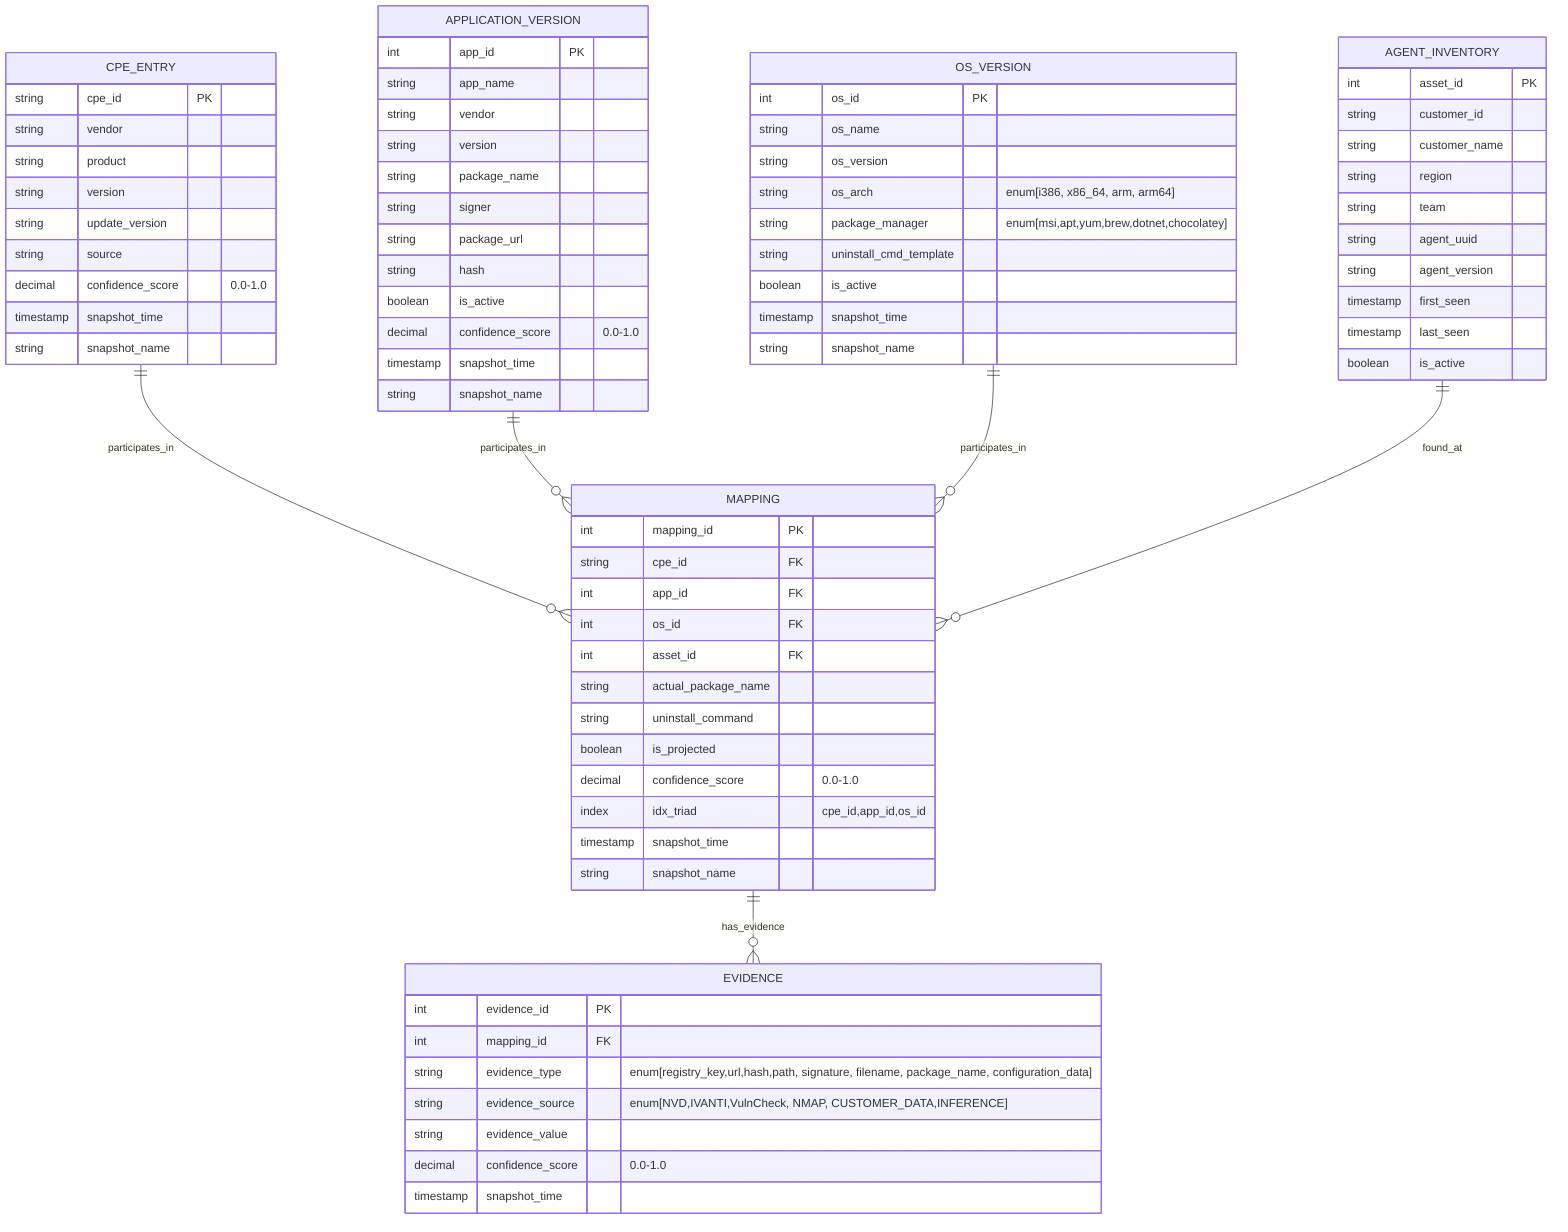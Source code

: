 erDiagram
    CPE_ENTRY ||--o{ MAPPING : participates_in
    APPLICATION_VERSION ||--o{ MAPPING : participates_in
    OS_VERSION ||--o{ MAPPING : participates_in
    MAPPING ||--o{ EVIDENCE : has_evidence
    AGENT_INVENTORY ||--o{ MAPPING : found_at
    
    CPE_ENTRY {
        string cpe_id PK
        string vendor
        string product
        string version
        string update_version
        string source
        decimal confidence_score "0.0-1.0"
        timestamp snapshot_time
        string snapshot_name
    }
    
    APPLICATION_VERSION {
        int app_id PK
        string app_name
        string vendor
        string version
        string package_name
        string signer
        string package_url 
        string hash
        boolean is_active
        decimal confidence_score "0.0-1.0"
        timestamp snapshot_time
        string snapshot_name
    }
    
    OS_VERSION {
        int os_id PK
        string os_name
        string os_version
        string os_arch "enum[i386, x86_64, arm, arm64]"
        string package_manager "enum[msi,apt,yum,brew,dotnet,chocolatey]"
        string uninstall_cmd_template
        boolean is_active
        timestamp snapshot_time
        string snapshot_name
    }

    AGENT_INVENTORY {
        int asset_id PK
        string customer_id
        string customer_name
        string region
        string team
        string agent_uuid
        string agent_version
        timestamp first_seen
        timestamp last_seen
        boolean is_active
    }
    
    MAPPING {
        int mapping_id PK
        string cpe_id FK
        int app_id FK
        int os_id FK
        int asset_id FK
        string actual_package_name
        string uninstall_command
        boolean is_projected
        decimal confidence_score "0.0-1.0"
        index idx_triad "cpe_id,app_id,os_id"
        timestamp snapshot_time
        string snapshot_name
    }
    
    EVIDENCE {
        int evidence_id PK
        int mapping_id FK
        string evidence_type "enum[registry_key,url,hash,path, signature, filename, package_name, configuration_data]"
        string evidence_source "enum[NVD,IVANTI,VulnCheck, NMAP, CUSTOMER_DATA,INFERENCE]"
        string evidence_value
        decimal confidence_score "0.0-1.0"
        timestamp snapshot_time
    }